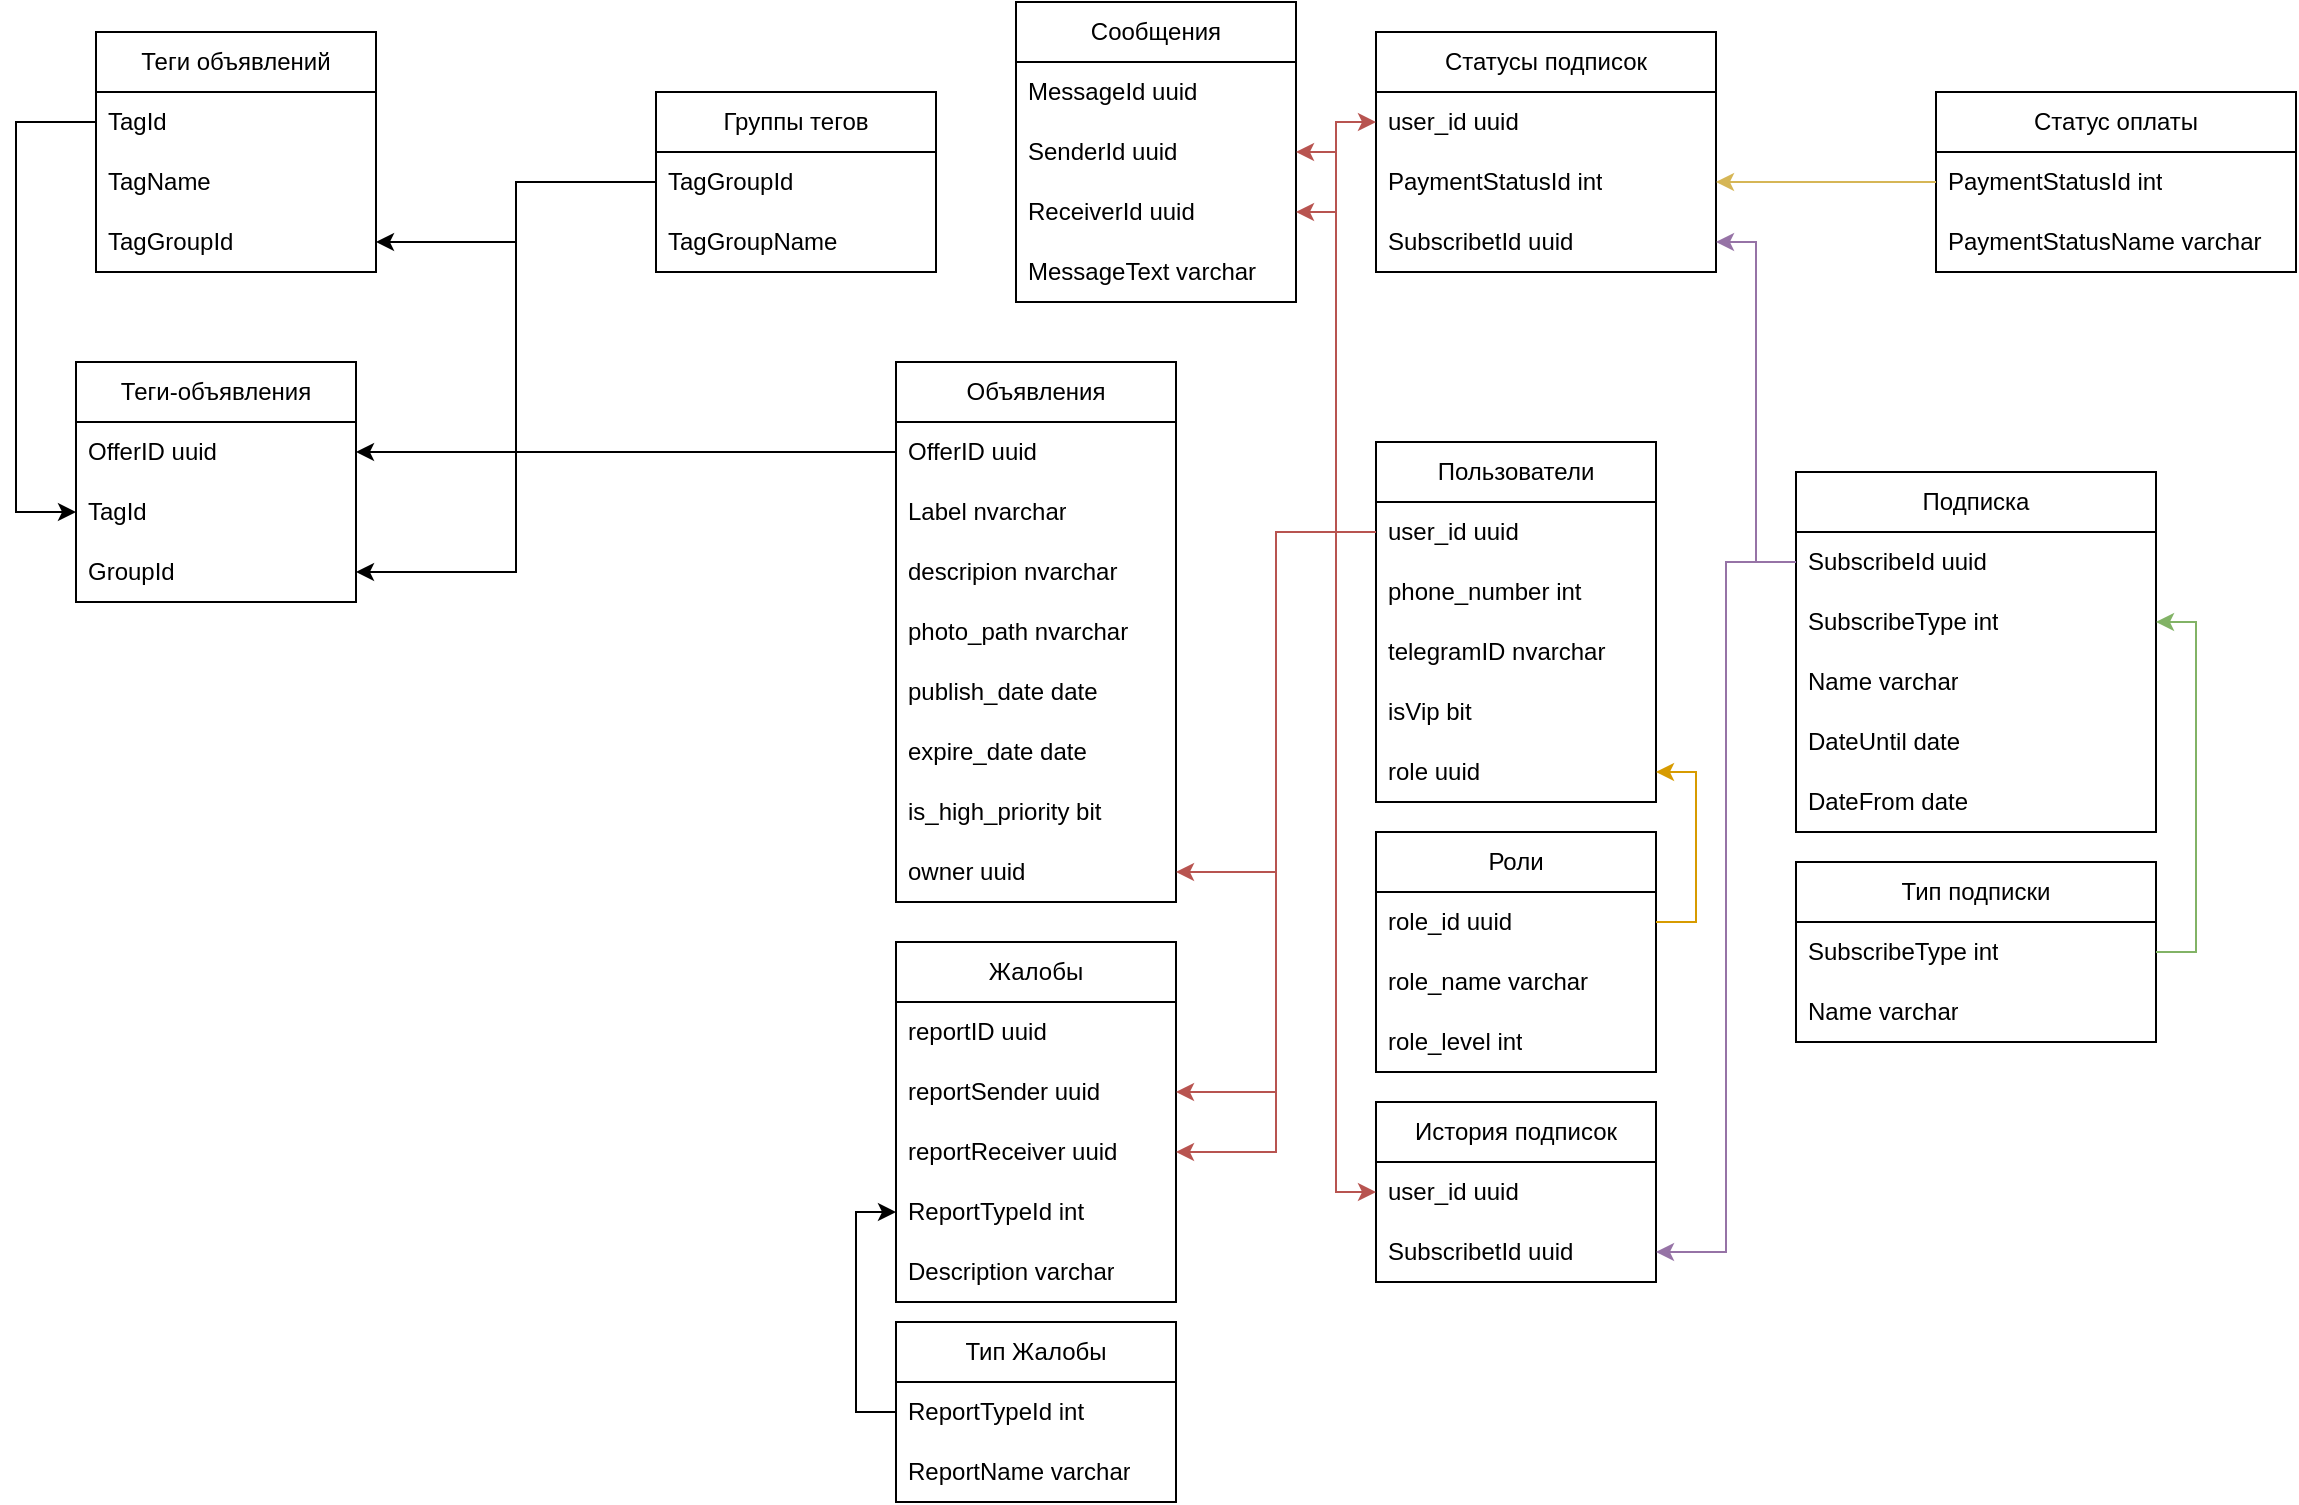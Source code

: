 <mxfile version="26.1.1">
  <diagram name="Страница — 1" id="hgqYQiJ5HalHG3uI1BSG">
    <mxGraphModel dx="1624" dy="371" grid="1" gridSize="10" guides="1" tooltips="1" connect="1" arrows="1" fold="1" page="1" pageScale="1" pageWidth="827" pageHeight="1169" math="0" shadow="0">
      <root>
        <mxCell id="0" />
        <mxCell id="1" parent="0" />
        <mxCell id="MYpCKs2mWUZB2A5rnvbK-1" value="Объявления" style="swimlane;fontStyle=0;childLayout=stackLayout;horizontal=1;startSize=30;horizontalStack=0;resizeParent=1;resizeParentMax=0;resizeLast=0;collapsible=1;marginBottom=0;whiteSpace=wrap;html=1;" parent="1" vertex="1">
          <mxGeometry x="290" y="220" width="140" height="270" as="geometry" />
        </mxCell>
        <mxCell id="MYpCKs2mWUZB2A5rnvbK-2" value="OfferID uuid" style="text;strokeColor=none;fillColor=none;align=left;verticalAlign=middle;spacingLeft=4;spacingRight=4;overflow=hidden;points=[[0,0.5],[1,0.5]];portConstraint=eastwest;rotatable=0;whiteSpace=wrap;html=1;" parent="MYpCKs2mWUZB2A5rnvbK-1" vertex="1">
          <mxGeometry y="30" width="140" height="30" as="geometry" />
        </mxCell>
        <mxCell id="MYpCKs2mWUZB2A5rnvbK-3" value="Label nvarchar" style="text;strokeColor=none;fillColor=none;align=left;verticalAlign=middle;spacingLeft=4;spacingRight=4;overflow=hidden;points=[[0,0.5],[1,0.5]];portConstraint=eastwest;rotatable=0;whiteSpace=wrap;html=1;" parent="MYpCKs2mWUZB2A5rnvbK-1" vertex="1">
          <mxGeometry y="60" width="140" height="30" as="geometry" />
        </mxCell>
        <mxCell id="MYpCKs2mWUZB2A5rnvbK-4" value="descripion nvarchar" style="text;strokeColor=none;fillColor=none;align=left;verticalAlign=middle;spacingLeft=4;spacingRight=4;overflow=hidden;points=[[0,0.5],[1,0.5]];portConstraint=eastwest;rotatable=0;whiteSpace=wrap;html=1;" parent="MYpCKs2mWUZB2A5rnvbK-1" vertex="1">
          <mxGeometry y="90" width="140" height="30" as="geometry" />
        </mxCell>
        <mxCell id="MYpCKs2mWUZB2A5rnvbK-31" value="photo_path nvarchar" style="text;strokeColor=none;fillColor=none;align=left;verticalAlign=middle;spacingLeft=4;spacingRight=4;overflow=hidden;points=[[0,0.5],[1,0.5]];portConstraint=eastwest;rotatable=0;whiteSpace=wrap;html=1;" parent="MYpCKs2mWUZB2A5rnvbK-1" vertex="1">
          <mxGeometry y="120" width="140" height="30" as="geometry" />
        </mxCell>
        <mxCell id="MYpCKs2mWUZB2A5rnvbK-32" value="publish_date date" style="text;strokeColor=none;fillColor=none;align=left;verticalAlign=middle;spacingLeft=4;spacingRight=4;overflow=hidden;points=[[0,0.5],[1,0.5]];portConstraint=eastwest;rotatable=0;whiteSpace=wrap;html=1;" parent="MYpCKs2mWUZB2A5rnvbK-1" vertex="1">
          <mxGeometry y="150" width="140" height="30" as="geometry" />
        </mxCell>
        <mxCell id="MYpCKs2mWUZB2A5rnvbK-33" value="expire_date date" style="text;strokeColor=none;fillColor=none;align=left;verticalAlign=middle;spacingLeft=4;spacingRight=4;overflow=hidden;points=[[0,0.5],[1,0.5]];portConstraint=eastwest;rotatable=0;whiteSpace=wrap;html=1;" parent="MYpCKs2mWUZB2A5rnvbK-1" vertex="1">
          <mxGeometry y="180" width="140" height="30" as="geometry" />
        </mxCell>
        <mxCell id="MYpCKs2mWUZB2A5rnvbK-34" value="is_high_priority bit" style="text;strokeColor=none;fillColor=none;align=left;verticalAlign=middle;spacingLeft=4;spacingRight=4;overflow=hidden;points=[[0,0.5],[1,0.5]];portConstraint=eastwest;rotatable=0;whiteSpace=wrap;html=1;" parent="MYpCKs2mWUZB2A5rnvbK-1" vertex="1">
          <mxGeometry y="210" width="140" height="30" as="geometry" />
        </mxCell>
        <mxCell id="MYpCKs2mWUZB2A5rnvbK-38" value="owner uuid" style="text;strokeColor=none;fillColor=none;align=left;verticalAlign=middle;spacingLeft=4;spacingRight=4;overflow=hidden;points=[[0,0.5],[1,0.5]];portConstraint=eastwest;rotatable=0;whiteSpace=wrap;html=1;" parent="MYpCKs2mWUZB2A5rnvbK-1" vertex="1">
          <mxGeometry y="240" width="140" height="30" as="geometry" />
        </mxCell>
        <mxCell id="MYpCKs2mWUZB2A5rnvbK-5" value="Пользователи" style="swimlane;fontStyle=0;childLayout=stackLayout;horizontal=1;startSize=30;horizontalStack=0;resizeParent=1;resizeParentMax=0;resizeLast=0;collapsible=1;marginBottom=0;whiteSpace=wrap;html=1;" parent="1" vertex="1">
          <mxGeometry x="530" y="260" width="140" height="180" as="geometry" />
        </mxCell>
        <mxCell id="MYpCKs2mWUZB2A5rnvbK-6" value="user_id uuid" style="text;strokeColor=none;fillColor=none;align=left;verticalAlign=middle;spacingLeft=4;spacingRight=4;overflow=hidden;points=[[0,0.5],[1,0.5]];portConstraint=eastwest;rotatable=0;whiteSpace=wrap;html=1;" parent="MYpCKs2mWUZB2A5rnvbK-5" vertex="1">
          <mxGeometry y="30" width="140" height="30" as="geometry" />
        </mxCell>
        <mxCell id="MYpCKs2mWUZB2A5rnvbK-7" value="phone_number int" style="text;strokeColor=none;fillColor=none;align=left;verticalAlign=middle;spacingLeft=4;spacingRight=4;overflow=hidden;points=[[0,0.5],[1,0.5]];portConstraint=eastwest;rotatable=0;whiteSpace=wrap;html=1;" parent="MYpCKs2mWUZB2A5rnvbK-5" vertex="1">
          <mxGeometry y="60" width="140" height="30" as="geometry" />
        </mxCell>
        <mxCell id="MYpCKs2mWUZB2A5rnvbK-8" value="telegramID nvarchar" style="text;strokeColor=none;fillColor=none;align=left;verticalAlign=middle;spacingLeft=4;spacingRight=4;overflow=hidden;points=[[0,0.5],[1,0.5]];portConstraint=eastwest;rotatable=0;whiteSpace=wrap;html=1;" parent="MYpCKs2mWUZB2A5rnvbK-5" vertex="1">
          <mxGeometry y="90" width="140" height="30" as="geometry" />
        </mxCell>
        <mxCell id="MYpCKs2mWUZB2A5rnvbK-40" value="isVip bit" style="text;strokeColor=none;fillColor=none;align=left;verticalAlign=middle;spacingLeft=4;spacingRight=4;overflow=hidden;points=[[0,0.5],[1,0.5]];portConstraint=eastwest;rotatable=0;whiteSpace=wrap;html=1;" parent="MYpCKs2mWUZB2A5rnvbK-5" vertex="1">
          <mxGeometry y="120" width="140" height="30" as="geometry" />
        </mxCell>
        <mxCell id="MYpCKs2mWUZB2A5rnvbK-36" value="role uuid" style="text;strokeColor=none;fillColor=none;align=left;verticalAlign=middle;spacingLeft=4;spacingRight=4;overflow=hidden;points=[[0,0.5],[1,0.5]];portConstraint=eastwest;rotatable=0;whiteSpace=wrap;html=1;" parent="MYpCKs2mWUZB2A5rnvbK-5" vertex="1">
          <mxGeometry y="150" width="140" height="30" as="geometry" />
        </mxCell>
        <mxCell id="MYpCKs2mWUZB2A5rnvbK-9" value="Роли" style="swimlane;fontStyle=0;childLayout=stackLayout;horizontal=1;startSize=30;horizontalStack=0;resizeParent=1;resizeParentMax=0;resizeLast=0;collapsible=1;marginBottom=0;whiteSpace=wrap;html=1;" parent="1" vertex="1">
          <mxGeometry x="530" y="455" width="140" height="120" as="geometry" />
        </mxCell>
        <mxCell id="MYpCKs2mWUZB2A5rnvbK-10" value="role_id uuid" style="text;strokeColor=none;fillColor=none;align=left;verticalAlign=middle;spacingLeft=4;spacingRight=4;overflow=hidden;points=[[0,0.5],[1,0.5]];portConstraint=eastwest;rotatable=0;whiteSpace=wrap;html=1;" parent="MYpCKs2mWUZB2A5rnvbK-9" vertex="1">
          <mxGeometry y="30" width="140" height="30" as="geometry" />
        </mxCell>
        <mxCell id="MYpCKs2mWUZB2A5rnvbK-11" value="role_name varchar" style="text;strokeColor=none;fillColor=none;align=left;verticalAlign=middle;spacingLeft=4;spacingRight=4;overflow=hidden;points=[[0,0.5],[1,0.5]];portConstraint=eastwest;rotatable=0;whiteSpace=wrap;html=1;" parent="MYpCKs2mWUZB2A5rnvbK-9" vertex="1">
          <mxGeometry y="60" width="140" height="30" as="geometry" />
        </mxCell>
        <mxCell id="MYpCKs2mWUZB2A5rnvbK-12" value="role_level int" style="text;strokeColor=none;fillColor=none;align=left;verticalAlign=middle;spacingLeft=4;spacingRight=4;overflow=hidden;points=[[0,0.5],[1,0.5]];portConstraint=eastwest;rotatable=0;whiteSpace=wrap;html=1;" parent="MYpCKs2mWUZB2A5rnvbK-9" vertex="1">
          <mxGeometry y="90" width="140" height="30" as="geometry" />
        </mxCell>
        <mxCell id="MYpCKs2mWUZB2A5rnvbK-17" value="Жалобы" style="swimlane;fontStyle=0;childLayout=stackLayout;horizontal=1;startSize=30;horizontalStack=0;resizeParent=1;resizeParentMax=0;resizeLast=0;collapsible=1;marginBottom=0;whiteSpace=wrap;html=1;" parent="1" vertex="1">
          <mxGeometry x="290" y="510" width="140" height="180" as="geometry" />
        </mxCell>
        <mxCell id="MYpCKs2mWUZB2A5rnvbK-18" value="reportID uuid" style="text;strokeColor=none;fillColor=none;align=left;verticalAlign=middle;spacingLeft=4;spacingRight=4;overflow=hidden;points=[[0,0.5],[1,0.5]];portConstraint=eastwest;rotatable=0;whiteSpace=wrap;html=1;" parent="MYpCKs2mWUZB2A5rnvbK-17" vertex="1">
          <mxGeometry y="30" width="140" height="30" as="geometry" />
        </mxCell>
        <mxCell id="MYpCKs2mWUZB2A5rnvbK-19" value="reportSender uuid" style="text;strokeColor=none;fillColor=none;align=left;verticalAlign=middle;spacingLeft=4;spacingRight=4;overflow=hidden;points=[[0,0.5],[1,0.5]];portConstraint=eastwest;rotatable=0;whiteSpace=wrap;html=1;" parent="MYpCKs2mWUZB2A5rnvbK-17" vertex="1">
          <mxGeometry y="60" width="140" height="30" as="geometry" />
        </mxCell>
        <mxCell id="MYpCKs2mWUZB2A5rnvbK-20" value="reportReceiver uuid" style="text;strokeColor=none;fillColor=none;align=left;verticalAlign=middle;spacingLeft=4;spacingRight=4;overflow=hidden;points=[[0,0.5],[1,0.5]];portConstraint=eastwest;rotatable=0;whiteSpace=wrap;html=1;" parent="MYpCKs2mWUZB2A5rnvbK-17" vertex="1">
          <mxGeometry y="90" width="140" height="30" as="geometry" />
        </mxCell>
        <mxCell id="BAFSJ020K0ze5HxTSquE-5" value="ReportTypeId int" style="text;strokeColor=none;fillColor=none;align=left;verticalAlign=middle;spacingLeft=4;spacingRight=4;overflow=hidden;points=[[0,0.5],[1,0.5]];portConstraint=eastwest;rotatable=0;whiteSpace=wrap;html=1;" parent="MYpCKs2mWUZB2A5rnvbK-17" vertex="1">
          <mxGeometry y="120" width="140" height="30" as="geometry" />
        </mxCell>
        <mxCell id="MYpCKs2mWUZB2A5rnvbK-41" value="Description varchar" style="text;strokeColor=none;fillColor=none;align=left;verticalAlign=middle;spacingLeft=4;spacingRight=4;overflow=hidden;points=[[0,0.5],[1,0.5]];portConstraint=eastwest;rotatable=0;whiteSpace=wrap;html=1;" parent="MYpCKs2mWUZB2A5rnvbK-17" vertex="1">
          <mxGeometry y="150" width="140" height="30" as="geometry" />
        </mxCell>
        <mxCell id="MYpCKs2mWUZB2A5rnvbK-21" value="Сообщения" style="swimlane;fontStyle=0;childLayout=stackLayout;horizontal=1;startSize=30;horizontalStack=0;resizeParent=1;resizeParentMax=0;resizeLast=0;collapsible=1;marginBottom=0;whiteSpace=wrap;html=1;" parent="1" vertex="1">
          <mxGeometry x="350" y="40" width="140" height="150" as="geometry" />
        </mxCell>
        <mxCell id="MYpCKs2mWUZB2A5rnvbK-24" value="MessageId uuid" style="text;strokeColor=none;fillColor=none;align=left;verticalAlign=middle;spacingLeft=4;spacingRight=4;overflow=hidden;points=[[0,0.5],[1,0.5]];portConstraint=eastwest;rotatable=0;whiteSpace=wrap;html=1;" parent="MYpCKs2mWUZB2A5rnvbK-21" vertex="1">
          <mxGeometry y="30" width="140" height="30" as="geometry" />
        </mxCell>
        <mxCell id="MYpCKs2mWUZB2A5rnvbK-22" value="SenderId uuid" style="text;strokeColor=none;fillColor=none;align=left;verticalAlign=middle;spacingLeft=4;spacingRight=4;overflow=hidden;points=[[0,0.5],[1,0.5]];portConstraint=eastwest;rotatable=0;whiteSpace=wrap;html=1;" parent="MYpCKs2mWUZB2A5rnvbK-21" vertex="1">
          <mxGeometry y="60" width="140" height="30" as="geometry" />
        </mxCell>
        <mxCell id="BAFSJ020K0ze5HxTSquE-41" value="ReceiverId uuid" style="text;strokeColor=none;fillColor=none;align=left;verticalAlign=middle;spacingLeft=4;spacingRight=4;overflow=hidden;points=[[0,0.5],[1,0.5]];portConstraint=eastwest;rotatable=0;whiteSpace=wrap;html=1;" parent="MYpCKs2mWUZB2A5rnvbK-21" vertex="1">
          <mxGeometry y="90" width="140" height="30" as="geometry" />
        </mxCell>
        <mxCell id="MYpCKs2mWUZB2A5rnvbK-23" value="MessageText varchar" style="text;strokeColor=none;fillColor=none;align=left;verticalAlign=middle;spacingLeft=4;spacingRight=4;overflow=hidden;points=[[0,0.5],[1,0.5]];portConstraint=eastwest;rotatable=0;whiteSpace=wrap;html=1;" parent="MYpCKs2mWUZB2A5rnvbK-21" vertex="1">
          <mxGeometry y="120" width="140" height="30" as="geometry" />
        </mxCell>
        <mxCell id="MYpCKs2mWUZB2A5rnvbK-25" value="Статусы подписок" style="swimlane;fontStyle=0;childLayout=stackLayout;horizontal=1;startSize=30;horizontalStack=0;resizeParent=1;resizeParentMax=0;resizeLast=0;collapsible=1;marginBottom=0;whiteSpace=wrap;html=1;" parent="1" vertex="1">
          <mxGeometry x="530" y="55" width="170" height="120" as="geometry" />
        </mxCell>
        <mxCell id="MYpCKs2mWUZB2A5rnvbK-26" value="user_id uuid" style="text;strokeColor=none;fillColor=none;align=left;verticalAlign=middle;spacingLeft=4;spacingRight=4;overflow=hidden;points=[[0,0.5],[1,0.5]];portConstraint=eastwest;rotatable=0;whiteSpace=wrap;html=1;" parent="MYpCKs2mWUZB2A5rnvbK-25" vertex="1">
          <mxGeometry y="30" width="170" height="30" as="geometry" />
        </mxCell>
        <mxCell id="MYpCKs2mWUZB2A5rnvbK-27" value="PaymentStatusId int" style="text;strokeColor=none;fillColor=none;align=left;verticalAlign=middle;spacingLeft=4;spacingRight=4;overflow=hidden;points=[[0,0.5],[1,0.5]];portConstraint=eastwest;rotatable=0;whiteSpace=wrap;html=1;" parent="MYpCKs2mWUZB2A5rnvbK-25" vertex="1">
          <mxGeometry y="60" width="170" height="30" as="geometry" />
        </mxCell>
        <mxCell id="BAFSJ020K0ze5HxTSquE-23" value="SubscribetId uuid" style="text;strokeColor=none;fillColor=none;align=left;verticalAlign=middle;spacingLeft=4;spacingRight=4;overflow=hidden;points=[[0,0.5],[1,0.5]];portConstraint=eastwest;rotatable=0;whiteSpace=wrap;html=1;" parent="MYpCKs2mWUZB2A5rnvbK-25" vertex="1">
          <mxGeometry y="90" width="170" height="30" as="geometry" />
        </mxCell>
        <mxCell id="BAFSJ020K0ze5HxTSquE-1" value="Тип Жалобы" style="swimlane;fontStyle=0;childLayout=stackLayout;horizontal=1;startSize=30;horizontalStack=0;resizeParent=1;resizeParentMax=0;resizeLast=0;collapsible=1;marginBottom=0;whiteSpace=wrap;html=1;" parent="1" vertex="1">
          <mxGeometry x="290" y="700" width="140" height="90" as="geometry" />
        </mxCell>
        <mxCell id="BAFSJ020K0ze5HxTSquE-2" value="ReportTypeId int" style="text;strokeColor=none;fillColor=none;align=left;verticalAlign=middle;spacingLeft=4;spacingRight=4;overflow=hidden;points=[[0,0.5],[1,0.5]];portConstraint=eastwest;rotatable=0;whiteSpace=wrap;html=1;" parent="BAFSJ020K0ze5HxTSquE-1" vertex="1">
          <mxGeometry y="30" width="140" height="30" as="geometry" />
        </mxCell>
        <mxCell id="BAFSJ020K0ze5HxTSquE-3" value="ReportName varchar" style="text;strokeColor=none;fillColor=none;align=left;verticalAlign=middle;spacingLeft=4;spacingRight=4;overflow=hidden;points=[[0,0.5],[1,0.5]];portConstraint=eastwest;rotatable=0;whiteSpace=wrap;html=1;" parent="BAFSJ020K0ze5HxTSquE-1" vertex="1">
          <mxGeometry y="60" width="140" height="30" as="geometry" />
        </mxCell>
        <mxCell id="BAFSJ020K0ze5HxTSquE-10" value="Статус оплаты" style="swimlane;fontStyle=0;childLayout=stackLayout;horizontal=1;startSize=30;horizontalStack=0;resizeParent=1;resizeParentMax=0;resizeLast=0;collapsible=1;marginBottom=0;whiteSpace=wrap;html=1;" parent="1" vertex="1">
          <mxGeometry x="810" y="85" width="180" height="90" as="geometry" />
        </mxCell>
        <mxCell id="BAFSJ020K0ze5HxTSquE-11" value="PaymentStatusId int" style="text;strokeColor=none;fillColor=none;align=left;verticalAlign=middle;spacingLeft=4;spacingRight=4;overflow=hidden;points=[[0,0.5],[1,0.5]];portConstraint=eastwest;rotatable=0;whiteSpace=wrap;html=1;" parent="BAFSJ020K0ze5HxTSquE-10" vertex="1">
          <mxGeometry y="30" width="180" height="30" as="geometry" />
        </mxCell>
        <mxCell id="BAFSJ020K0ze5HxTSquE-12" value="PaymentStatusName varchar" style="text;strokeColor=none;fillColor=none;align=left;verticalAlign=middle;spacingLeft=4;spacingRight=4;overflow=hidden;points=[[0,0.5],[1,0.5]];portConstraint=eastwest;rotatable=0;whiteSpace=wrap;html=1;" parent="BAFSJ020K0ze5HxTSquE-10" vertex="1">
          <mxGeometry y="60" width="180" height="30" as="geometry" />
        </mxCell>
        <mxCell id="BAFSJ020K0ze5HxTSquE-13" style="edgeStyle=orthogonalEdgeStyle;rounded=0;orthogonalLoop=1;jettySize=auto;html=1;exitX=0;exitY=0.5;exitDx=0;exitDy=0;entryX=1;entryY=0.5;entryDx=0;entryDy=0;fillColor=#fff2cc;strokeColor=#d6b656;" parent="1" source="BAFSJ020K0ze5HxTSquE-11" target="MYpCKs2mWUZB2A5rnvbK-27" edge="1">
          <mxGeometry relative="1" as="geometry" />
        </mxCell>
        <mxCell id="BAFSJ020K0ze5HxTSquE-16" value="Подписка" style="swimlane;fontStyle=0;childLayout=stackLayout;horizontal=1;startSize=30;horizontalStack=0;resizeParent=1;resizeParentMax=0;resizeLast=0;collapsible=1;marginBottom=0;whiteSpace=wrap;html=1;" parent="1" vertex="1">
          <mxGeometry x="740" y="275" width="180" height="180" as="geometry" />
        </mxCell>
        <mxCell id="BAFSJ020K0ze5HxTSquE-17" value="SubscribeId uuid" style="text;strokeColor=none;fillColor=none;align=left;verticalAlign=middle;spacingLeft=4;spacingRight=4;overflow=hidden;points=[[0,0.5],[1,0.5]];portConstraint=eastwest;rotatable=0;whiteSpace=wrap;html=1;" parent="BAFSJ020K0ze5HxTSquE-16" vertex="1">
          <mxGeometry y="30" width="180" height="30" as="geometry" />
        </mxCell>
        <mxCell id="BAFSJ020K0ze5HxTSquE-32" value="SubscribeType int" style="text;strokeColor=none;fillColor=none;align=left;verticalAlign=middle;spacingLeft=4;spacingRight=4;overflow=hidden;points=[[0,0.5],[1,0.5]];portConstraint=eastwest;rotatable=0;whiteSpace=wrap;html=1;" parent="BAFSJ020K0ze5HxTSquE-16" vertex="1">
          <mxGeometry y="60" width="180" height="30" as="geometry" />
        </mxCell>
        <mxCell id="BAFSJ020K0ze5HxTSquE-19" value="Name varchar" style="text;strokeColor=none;fillColor=none;align=left;verticalAlign=middle;spacingLeft=4;spacingRight=4;overflow=hidden;points=[[0,0.5],[1,0.5]];portConstraint=eastwest;rotatable=0;whiteSpace=wrap;html=1;" parent="BAFSJ020K0ze5HxTSquE-16" vertex="1">
          <mxGeometry y="90" width="180" height="30" as="geometry" />
        </mxCell>
        <mxCell id="BAFSJ020K0ze5HxTSquE-22" value="DateUntil date" style="text;strokeColor=none;fillColor=none;align=left;verticalAlign=middle;spacingLeft=4;spacingRight=4;overflow=hidden;points=[[0,0.5],[1,0.5]];portConstraint=eastwest;rotatable=0;whiteSpace=wrap;html=1;" parent="BAFSJ020K0ze5HxTSquE-16" vertex="1">
          <mxGeometry y="120" width="180" height="30" as="geometry" />
        </mxCell>
        <mxCell id="BAFSJ020K0ze5HxTSquE-21" value="DateFrom&lt;span style=&quot;background-color: transparent; color: light-dark(rgb(0, 0, 0), rgb(255, 255, 255));&quot;&gt;&amp;nbsp;date&lt;/span&gt;" style="text;strokeColor=none;fillColor=none;align=left;verticalAlign=middle;spacingLeft=4;spacingRight=4;overflow=hidden;points=[[0,0.5],[1,0.5]];portConstraint=eastwest;rotatable=0;whiteSpace=wrap;html=1;" parent="BAFSJ020K0ze5HxTSquE-16" vertex="1">
          <mxGeometry y="150" width="180" height="30" as="geometry" />
        </mxCell>
        <mxCell id="BAFSJ020K0ze5HxTSquE-25" value="История подписок" style="swimlane;fontStyle=0;childLayout=stackLayout;horizontal=1;startSize=30;horizontalStack=0;resizeParent=1;resizeParentMax=0;resizeLast=0;collapsible=1;marginBottom=0;whiteSpace=wrap;html=1;" parent="1" vertex="1">
          <mxGeometry x="530" y="590" width="140" height="90" as="geometry" />
        </mxCell>
        <mxCell id="BAFSJ020K0ze5HxTSquE-37" value="user_id uuid" style="text;strokeColor=none;fillColor=none;align=left;verticalAlign=middle;spacingLeft=4;spacingRight=4;overflow=hidden;points=[[0,0.5],[1,0.5]];portConstraint=eastwest;rotatable=0;whiteSpace=wrap;html=1;" parent="BAFSJ020K0ze5HxTSquE-25" vertex="1">
          <mxGeometry y="30" width="140" height="30" as="geometry" />
        </mxCell>
        <mxCell id="BAFSJ020K0ze5HxTSquE-38" value="SubscribetId uuid" style="text;strokeColor=none;fillColor=none;align=left;verticalAlign=middle;spacingLeft=4;spacingRight=4;overflow=hidden;points=[[0,0.5],[1,0.5]];portConstraint=eastwest;rotatable=0;whiteSpace=wrap;html=1;" parent="BAFSJ020K0ze5HxTSquE-25" vertex="1">
          <mxGeometry y="60" width="140" height="30" as="geometry" />
        </mxCell>
        <mxCell id="BAFSJ020K0ze5HxTSquE-29" value="Тип подписки" style="swimlane;fontStyle=0;childLayout=stackLayout;horizontal=1;startSize=30;horizontalStack=0;resizeParent=1;resizeParentMax=0;resizeLast=0;collapsible=1;marginBottom=0;whiteSpace=wrap;html=1;" parent="1" vertex="1">
          <mxGeometry x="740" y="470" width="180" height="90" as="geometry" />
        </mxCell>
        <mxCell id="BAFSJ020K0ze5HxTSquE-30" value="SubscribeType int" style="text;strokeColor=none;fillColor=none;align=left;verticalAlign=middle;spacingLeft=4;spacingRight=4;overflow=hidden;points=[[0,0.5],[1,0.5]];portConstraint=eastwest;rotatable=0;whiteSpace=wrap;html=1;" parent="BAFSJ020K0ze5HxTSquE-29" vertex="1">
          <mxGeometry y="30" width="180" height="30" as="geometry" />
        </mxCell>
        <mxCell id="BAFSJ020K0ze5HxTSquE-31" value="Name varchar" style="text;strokeColor=none;fillColor=none;align=left;verticalAlign=middle;spacingLeft=4;spacingRight=4;overflow=hidden;points=[[0,0.5],[1,0.5]];portConstraint=eastwest;rotatable=0;whiteSpace=wrap;html=1;" parent="BAFSJ020K0ze5HxTSquE-29" vertex="1">
          <mxGeometry y="60" width="180" height="30" as="geometry" />
        </mxCell>
        <mxCell id="BAFSJ020K0ze5HxTSquE-33" style="edgeStyle=orthogonalEdgeStyle;rounded=0;orthogonalLoop=1;jettySize=auto;html=1;exitX=1;exitY=0.5;exitDx=0;exitDy=0;entryX=1;entryY=0.5;entryDx=0;entryDy=0;fillColor=#d5e8d4;strokeColor=#82b366;" parent="1" source="BAFSJ020K0ze5HxTSquE-30" target="BAFSJ020K0ze5HxTSquE-32" edge="1">
          <mxGeometry relative="1" as="geometry" />
        </mxCell>
        <mxCell id="BAFSJ020K0ze5HxTSquE-36" style="edgeStyle=orthogonalEdgeStyle;rounded=0;orthogonalLoop=1;jettySize=auto;html=1;exitX=1;exitY=0.5;exitDx=0;exitDy=0;entryX=1;entryY=0.5;entryDx=0;entryDy=0;fillColor=#ffe6cc;strokeColor=#d79b00;" parent="1" source="MYpCKs2mWUZB2A5rnvbK-10" target="MYpCKs2mWUZB2A5rnvbK-36" edge="1">
          <mxGeometry relative="1" as="geometry" />
        </mxCell>
        <mxCell id="BAFSJ020K0ze5HxTSquE-45" style="edgeStyle=orthogonalEdgeStyle;rounded=0;orthogonalLoop=1;jettySize=auto;html=1;exitX=0;exitY=0.5;exitDx=0;exitDy=0;entryX=1;entryY=0.5;entryDx=0;entryDy=0;fillColor=#f8cecc;strokeColor=#b85450;" parent="1" source="MYpCKs2mWUZB2A5rnvbK-6" target="MYpCKs2mWUZB2A5rnvbK-38" edge="1">
          <mxGeometry relative="1" as="geometry" />
        </mxCell>
        <mxCell id="BAFSJ020K0ze5HxTSquE-46" style="edgeStyle=orthogonalEdgeStyle;rounded=0;orthogonalLoop=1;jettySize=auto;html=1;exitX=0;exitY=0.5;exitDx=0;exitDy=0;entryX=1;entryY=0.5;entryDx=0;entryDy=0;fillColor=#f8cecc;strokeColor=#b85450;" parent="1" source="MYpCKs2mWUZB2A5rnvbK-6" target="MYpCKs2mWUZB2A5rnvbK-19" edge="1">
          <mxGeometry relative="1" as="geometry" />
        </mxCell>
        <mxCell id="BAFSJ020K0ze5HxTSquE-47" style="edgeStyle=orthogonalEdgeStyle;rounded=0;orthogonalLoop=1;jettySize=auto;html=1;exitX=0;exitY=0.5;exitDx=0;exitDy=0;entryX=1;entryY=0.5;entryDx=0;entryDy=0;fillColor=#f8cecc;strokeColor=#b85450;" parent="1" source="MYpCKs2mWUZB2A5rnvbK-6" target="MYpCKs2mWUZB2A5rnvbK-20" edge="1">
          <mxGeometry relative="1" as="geometry" />
        </mxCell>
        <mxCell id="BAFSJ020K0ze5HxTSquE-48" style="edgeStyle=orthogonalEdgeStyle;rounded=0;orthogonalLoop=1;jettySize=auto;html=1;exitX=0;exitY=0.5;exitDx=0;exitDy=0;entryX=0;entryY=0.5;entryDx=0;entryDy=0;" parent="1" source="BAFSJ020K0ze5HxTSquE-2" target="BAFSJ020K0ze5HxTSquE-5" edge="1">
          <mxGeometry relative="1" as="geometry" />
        </mxCell>
        <mxCell id="BAFSJ020K0ze5HxTSquE-49" style="edgeStyle=orthogonalEdgeStyle;rounded=0;orthogonalLoop=1;jettySize=auto;html=1;exitX=0;exitY=0.5;exitDx=0;exitDy=0;entryX=1;entryY=0.5;entryDx=0;entryDy=0;fillColor=#e1d5e7;strokeColor=#9673a6;" parent="1" source="BAFSJ020K0ze5HxTSquE-17" target="BAFSJ020K0ze5HxTSquE-38" edge="1">
          <mxGeometry relative="1" as="geometry" />
        </mxCell>
        <mxCell id="BAFSJ020K0ze5HxTSquE-51" style="edgeStyle=orthogonalEdgeStyle;rounded=0;orthogonalLoop=1;jettySize=auto;html=1;exitX=0;exitY=0.5;exitDx=0;exitDy=0;entryX=1;entryY=0.5;entryDx=0;entryDy=0;fillColor=#f8cecc;strokeColor=#b85450;" parent="1" source="MYpCKs2mWUZB2A5rnvbK-6" target="MYpCKs2mWUZB2A5rnvbK-22" edge="1">
          <mxGeometry relative="1" as="geometry" />
        </mxCell>
        <mxCell id="BAFSJ020K0ze5HxTSquE-52" style="edgeStyle=orthogonalEdgeStyle;rounded=0;orthogonalLoop=1;jettySize=auto;html=1;exitX=0;exitY=0.5;exitDx=0;exitDy=0;entryX=1;entryY=0.5;entryDx=0;entryDy=0;fillColor=#f8cecc;strokeColor=#b85450;" parent="1" source="MYpCKs2mWUZB2A5rnvbK-6" target="BAFSJ020K0ze5HxTSquE-41" edge="1">
          <mxGeometry relative="1" as="geometry" />
        </mxCell>
        <mxCell id="BAFSJ020K0ze5HxTSquE-53" style="edgeStyle=orthogonalEdgeStyle;rounded=0;orthogonalLoop=1;jettySize=auto;html=1;exitX=0;exitY=0.5;exitDx=0;exitDy=0;entryX=0;entryY=0.5;entryDx=0;entryDy=0;fillColor=#f8cecc;strokeColor=#b85450;" parent="1" source="MYpCKs2mWUZB2A5rnvbK-6" target="BAFSJ020K0ze5HxTSquE-37" edge="1">
          <mxGeometry relative="1" as="geometry" />
        </mxCell>
        <mxCell id="BAFSJ020K0ze5HxTSquE-54" style="edgeStyle=orthogonalEdgeStyle;rounded=0;orthogonalLoop=1;jettySize=auto;html=1;exitX=0;exitY=0.5;exitDx=0;exitDy=0;entryX=0;entryY=0.5;entryDx=0;entryDy=0;fillColor=#f8cecc;strokeColor=#b85450;" parent="1" source="MYpCKs2mWUZB2A5rnvbK-6" target="MYpCKs2mWUZB2A5rnvbK-26" edge="1">
          <mxGeometry relative="1" as="geometry" />
        </mxCell>
        <mxCell id="BAFSJ020K0ze5HxTSquE-55" style="edgeStyle=orthogonalEdgeStyle;rounded=0;orthogonalLoop=1;jettySize=auto;html=1;exitX=0;exitY=0.5;exitDx=0;exitDy=0;entryX=1;entryY=0.5;entryDx=0;entryDy=0;fillColor=#e1d5e7;strokeColor=#9673a6;" parent="1" source="BAFSJ020K0ze5HxTSquE-17" target="BAFSJ020K0ze5HxTSquE-23" edge="1">
          <mxGeometry relative="1" as="geometry" />
        </mxCell>
        <mxCell id="gBVgGGkO1TGHHR-MmNOX-1" value="Теги-объявления" style="swimlane;fontStyle=0;childLayout=stackLayout;horizontal=1;startSize=30;horizontalStack=0;resizeParent=1;resizeParentMax=0;resizeLast=0;collapsible=1;marginBottom=0;whiteSpace=wrap;html=1;" vertex="1" parent="1">
          <mxGeometry x="-120" y="220" width="140" height="120" as="geometry" />
        </mxCell>
        <mxCell id="gBVgGGkO1TGHHR-MmNOX-5" value="OfferID uuid" style="text;strokeColor=none;fillColor=none;align=left;verticalAlign=middle;spacingLeft=4;spacingRight=4;overflow=hidden;points=[[0,0.5],[1,0.5]];portConstraint=eastwest;rotatable=0;whiteSpace=wrap;html=1;" vertex="1" parent="gBVgGGkO1TGHHR-MmNOX-1">
          <mxGeometry y="30" width="140" height="30" as="geometry" />
        </mxCell>
        <mxCell id="gBVgGGkO1TGHHR-MmNOX-3" value="TagId" style="text;strokeColor=none;fillColor=none;align=left;verticalAlign=middle;spacingLeft=4;spacingRight=4;overflow=hidden;points=[[0,0.5],[1,0.5]];portConstraint=eastwest;rotatable=0;whiteSpace=wrap;html=1;" vertex="1" parent="gBVgGGkO1TGHHR-MmNOX-1">
          <mxGeometry y="60" width="140" height="30" as="geometry" />
        </mxCell>
        <mxCell id="gBVgGGkO1TGHHR-MmNOX-4" value="GroupId" style="text;strokeColor=none;fillColor=none;align=left;verticalAlign=middle;spacingLeft=4;spacingRight=4;overflow=hidden;points=[[0,0.5],[1,0.5]];portConstraint=eastwest;rotatable=0;whiteSpace=wrap;html=1;" vertex="1" parent="gBVgGGkO1TGHHR-MmNOX-1">
          <mxGeometry y="90" width="140" height="30" as="geometry" />
        </mxCell>
        <mxCell id="gBVgGGkO1TGHHR-MmNOX-6" style="edgeStyle=orthogonalEdgeStyle;rounded=0;orthogonalLoop=1;jettySize=auto;html=1;exitX=0;exitY=0.5;exitDx=0;exitDy=0;" edge="1" parent="1" source="MYpCKs2mWUZB2A5rnvbK-2" target="gBVgGGkO1TGHHR-MmNOX-5">
          <mxGeometry relative="1" as="geometry" />
        </mxCell>
        <mxCell id="gBVgGGkO1TGHHR-MmNOX-7" value="Группы тегов" style="swimlane;fontStyle=0;childLayout=stackLayout;horizontal=1;startSize=30;horizontalStack=0;resizeParent=1;resizeParentMax=0;resizeLast=0;collapsible=1;marginBottom=0;whiteSpace=wrap;html=1;" vertex="1" parent="1">
          <mxGeometry x="170" y="85" width="140" height="90" as="geometry" />
        </mxCell>
        <mxCell id="gBVgGGkO1TGHHR-MmNOX-8" value="TagGroupId" style="text;strokeColor=none;fillColor=none;align=left;verticalAlign=middle;spacingLeft=4;spacingRight=4;overflow=hidden;points=[[0,0.5],[1,0.5]];portConstraint=eastwest;rotatable=0;whiteSpace=wrap;html=1;" vertex="1" parent="gBVgGGkO1TGHHR-MmNOX-7">
          <mxGeometry y="30" width="140" height="30" as="geometry" />
        </mxCell>
        <mxCell id="gBVgGGkO1TGHHR-MmNOX-9" value="TagGroupName" style="text;strokeColor=none;fillColor=none;align=left;verticalAlign=middle;spacingLeft=4;spacingRight=4;overflow=hidden;points=[[0,0.5],[1,0.5]];portConstraint=eastwest;rotatable=0;whiteSpace=wrap;html=1;" vertex="1" parent="gBVgGGkO1TGHHR-MmNOX-7">
          <mxGeometry y="60" width="140" height="30" as="geometry" />
        </mxCell>
        <mxCell id="gBVgGGkO1TGHHR-MmNOX-11" style="edgeStyle=orthogonalEdgeStyle;rounded=0;orthogonalLoop=1;jettySize=auto;html=1;exitX=0;exitY=0.5;exitDx=0;exitDy=0;" edge="1" parent="1" source="gBVgGGkO1TGHHR-MmNOX-8" target="gBVgGGkO1TGHHR-MmNOX-4">
          <mxGeometry relative="1" as="geometry">
            <Array as="points">
              <mxPoint x="100" y="130" />
              <mxPoint x="100" y="325" />
            </Array>
          </mxGeometry>
        </mxCell>
        <mxCell id="gBVgGGkO1TGHHR-MmNOX-12" value="Теги объявлений" style="swimlane;fontStyle=0;childLayout=stackLayout;horizontal=1;startSize=30;horizontalStack=0;resizeParent=1;resizeParentMax=0;resizeLast=0;collapsible=1;marginBottom=0;whiteSpace=wrap;html=1;" vertex="1" parent="1">
          <mxGeometry x="-110" y="55" width="140" height="120" as="geometry" />
        </mxCell>
        <mxCell id="gBVgGGkO1TGHHR-MmNOX-13" value="TagId" style="text;strokeColor=none;fillColor=none;align=left;verticalAlign=middle;spacingLeft=4;spacingRight=4;overflow=hidden;points=[[0,0.5],[1,0.5]];portConstraint=eastwest;rotatable=0;whiteSpace=wrap;html=1;" vertex="1" parent="gBVgGGkO1TGHHR-MmNOX-12">
          <mxGeometry y="30" width="140" height="30" as="geometry" />
        </mxCell>
        <mxCell id="gBVgGGkO1TGHHR-MmNOX-14" value="TagName" style="text;strokeColor=none;fillColor=none;align=left;verticalAlign=middle;spacingLeft=4;spacingRight=4;overflow=hidden;points=[[0,0.5],[1,0.5]];portConstraint=eastwest;rotatable=0;whiteSpace=wrap;html=1;" vertex="1" parent="gBVgGGkO1TGHHR-MmNOX-12">
          <mxGeometry y="60" width="140" height="30" as="geometry" />
        </mxCell>
        <mxCell id="gBVgGGkO1TGHHR-MmNOX-15" value="TagGroupId" style="text;strokeColor=none;fillColor=none;align=left;verticalAlign=middle;spacingLeft=4;spacingRight=4;overflow=hidden;points=[[0,0.5],[1,0.5]];portConstraint=eastwest;rotatable=0;whiteSpace=wrap;html=1;" vertex="1" parent="gBVgGGkO1TGHHR-MmNOX-12">
          <mxGeometry y="90" width="140" height="30" as="geometry" />
        </mxCell>
        <mxCell id="gBVgGGkO1TGHHR-MmNOX-16" style="edgeStyle=orthogonalEdgeStyle;rounded=0;orthogonalLoop=1;jettySize=auto;html=1;entryX=0;entryY=0.5;entryDx=0;entryDy=0;" edge="1" parent="1" source="gBVgGGkO1TGHHR-MmNOX-13" target="gBVgGGkO1TGHHR-MmNOX-3">
          <mxGeometry relative="1" as="geometry">
            <Array as="points">
              <mxPoint x="-150" y="100" />
              <mxPoint x="-150" y="295" />
            </Array>
          </mxGeometry>
        </mxCell>
        <mxCell id="gBVgGGkO1TGHHR-MmNOX-18" style="edgeStyle=orthogonalEdgeStyle;rounded=0;orthogonalLoop=1;jettySize=auto;html=1;entryX=1;entryY=0.5;entryDx=0;entryDy=0;" edge="1" parent="1" source="gBVgGGkO1TGHHR-MmNOX-8" target="gBVgGGkO1TGHHR-MmNOX-15">
          <mxGeometry relative="1" as="geometry" />
        </mxCell>
      </root>
    </mxGraphModel>
  </diagram>
</mxfile>
